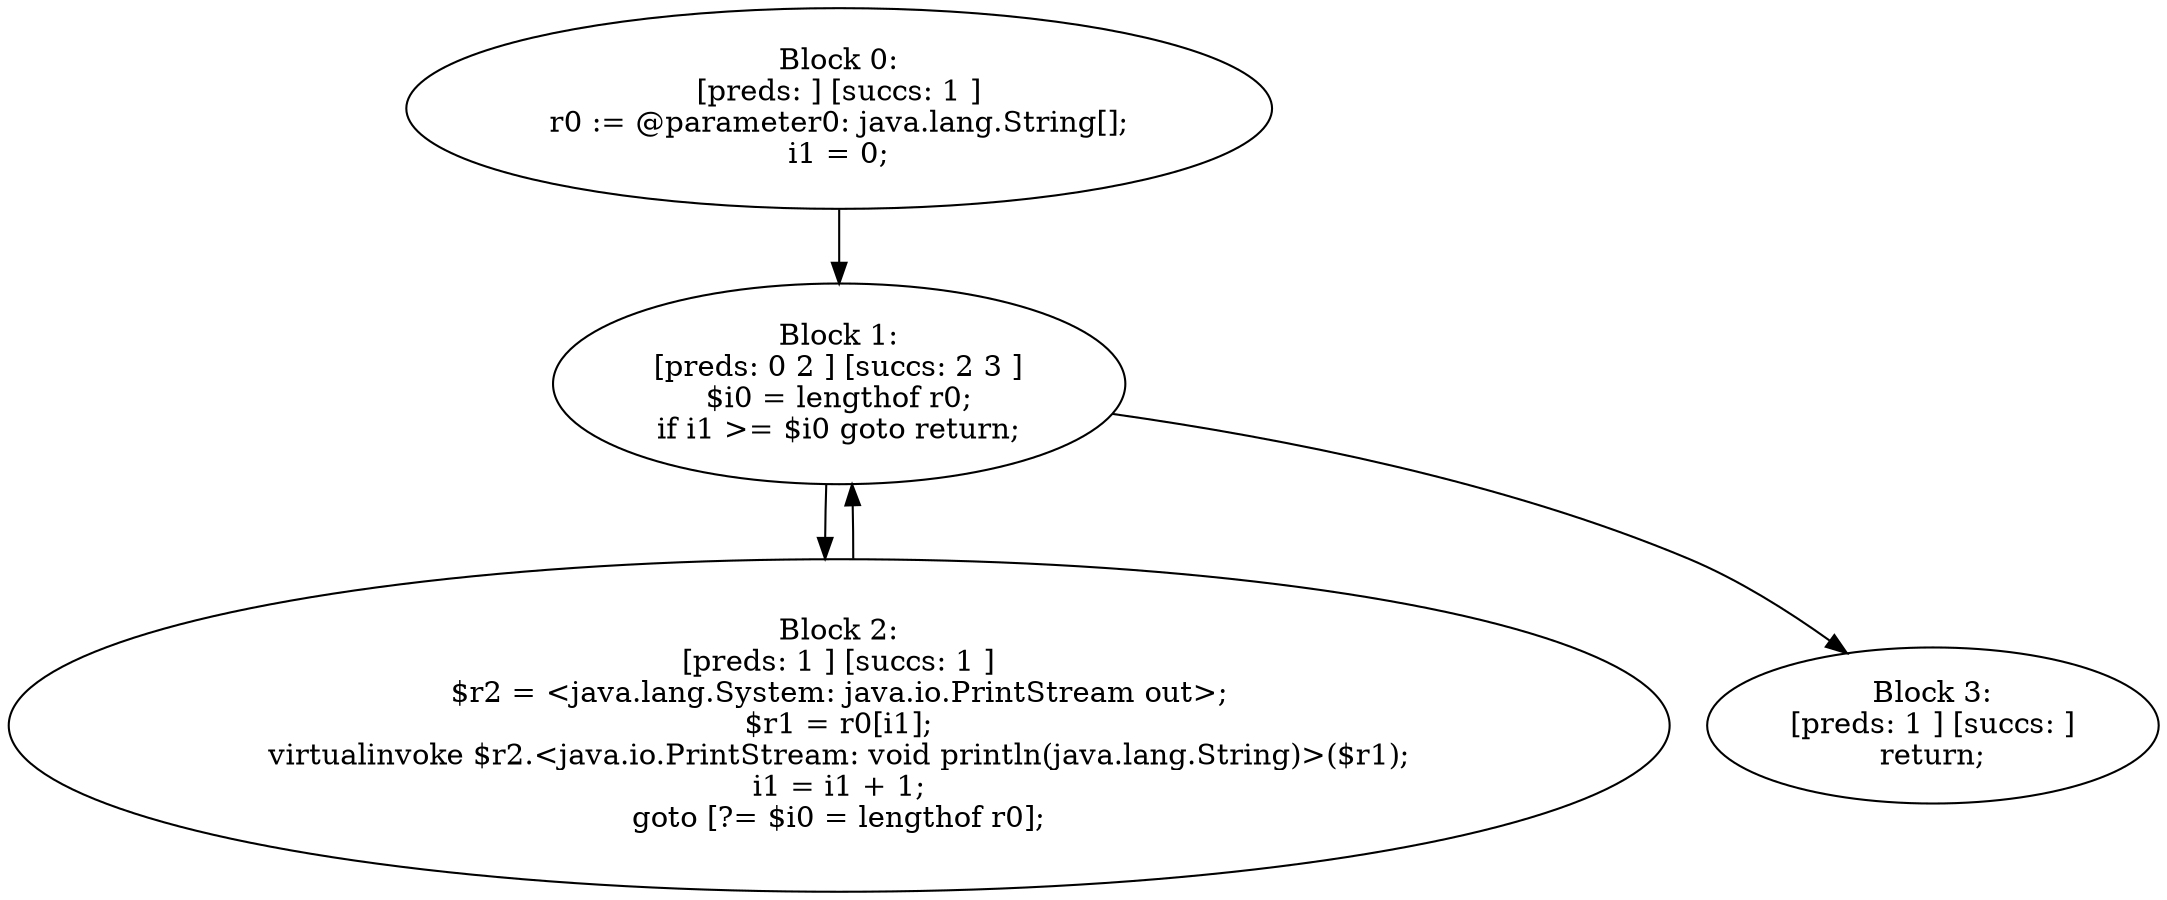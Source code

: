 digraph "unitGraph" {
    "Block 0:
[preds: ] [succs: 1 ]
r0 := @parameter0: java.lang.String[];
i1 = 0;
"
    "Block 1:
[preds: 0 2 ] [succs: 2 3 ]
$i0 = lengthof r0;
if i1 >= $i0 goto return;
"
    "Block 2:
[preds: 1 ] [succs: 1 ]
$r2 = <java.lang.System: java.io.PrintStream out>;
$r1 = r0[i1];
virtualinvoke $r2.<java.io.PrintStream: void println(java.lang.String)>($r1);
i1 = i1 + 1;
goto [?= $i0 = lengthof r0];
"
    "Block 3:
[preds: 1 ] [succs: ]
return;
"
    "Block 0:
[preds: ] [succs: 1 ]
r0 := @parameter0: java.lang.String[];
i1 = 0;
"->"Block 1:
[preds: 0 2 ] [succs: 2 3 ]
$i0 = lengthof r0;
if i1 >= $i0 goto return;
";
    "Block 1:
[preds: 0 2 ] [succs: 2 3 ]
$i0 = lengthof r0;
if i1 >= $i0 goto return;
"->"Block 2:
[preds: 1 ] [succs: 1 ]
$r2 = <java.lang.System: java.io.PrintStream out>;
$r1 = r0[i1];
virtualinvoke $r2.<java.io.PrintStream: void println(java.lang.String)>($r1);
i1 = i1 + 1;
goto [?= $i0 = lengthof r0];
";
    "Block 1:
[preds: 0 2 ] [succs: 2 3 ]
$i0 = lengthof r0;
if i1 >= $i0 goto return;
"->"Block 3:
[preds: 1 ] [succs: ]
return;
";
    "Block 2:
[preds: 1 ] [succs: 1 ]
$r2 = <java.lang.System: java.io.PrintStream out>;
$r1 = r0[i1];
virtualinvoke $r2.<java.io.PrintStream: void println(java.lang.String)>($r1);
i1 = i1 + 1;
goto [?= $i0 = lengthof r0];
"->"Block 1:
[preds: 0 2 ] [succs: 2 3 ]
$i0 = lengthof r0;
if i1 >= $i0 goto return;
";
}
